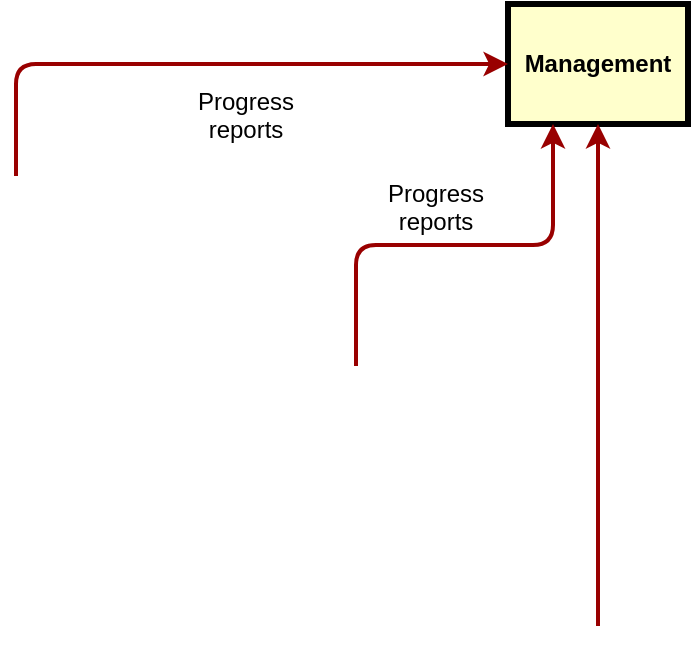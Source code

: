 <mxfile version="11.2.2" type="github" pages="1"><diagram name="Page-1" id="c7558073-3199-34d8-9f00-42111426c3f3"><mxGraphModel dx="720" dy="593" grid="1" gridSize="10" guides="1" tooltips="1" connect="1" arrows="1" fold="1" page="1" pageScale="1" pageWidth="826" pageHeight="1169" background="#ffffff" math="0" shadow="0"><root><mxCell id="0"/><mxCell id="1" parent="0"/><mxCell id="12" value="Management" style="whiteSpace=wrap;align=center;verticalAlign=middle;fontStyle=1;strokeWidth=3;fillColor=#FFFFCC" parent="1" vertex="1"><mxGeometry x="691" y="60.0" width="90" height="60" as="geometry"/></mxCell><mxCell id="62" value="Progress&#xA;reports" style="text;spacingTop=-5;align=center" parent="1" vertex="1"><mxGeometry x="545.0" y="100.0" width="30" height="20" as="geometry"/></mxCell><mxCell id="63" value="Progress&#xA;reports" style="text;spacingTop=-5;align=center" parent="1" vertex="1"><mxGeometry x="640" y="146.0" width="30" height="20" as="geometry"/></mxCell><mxCell id="65" value="" style="edgeStyle=elbowEdgeStyle;elbow=horizontal;strokeColor=#990000;strokeWidth=2" parent="1" target="12" edge="1"><mxGeometry width="100" height="100" relative="1" as="geometry"><mxPoint x="445" y="146" as="sourcePoint"/><mxPoint x="360" y="80.0" as="targetPoint"/><Array as="points"><mxPoint x="445" y="140"/></Array></mxGeometry></mxCell><mxCell id="66" value="" style="edgeStyle=elbowEdgeStyle;elbow=vertical;entryX=0.25;entryY=1;strokeColor=#990000;strokeWidth=2" parent="1" target="12" edge="1"><mxGeometry width="100" height="100" relative="1" as="geometry"><mxPoint x="615" y="241" as="sourcePoint"/><mxPoint x="630" y="150" as="targetPoint"/></mxGeometry></mxCell><mxCell id="67" value="" style="edgeStyle=elbowEdgeStyle;elbow=horizontal;strokeColor=#990000;strokeWidth=2" parent="1" target="12" edge="1"><mxGeometry width="100" height="100" relative="1" as="geometry"><mxPoint x="736" y="371" as="sourcePoint"/><mxPoint x="760.0" y="260" as="targetPoint"/></mxGeometry></mxCell></root></mxGraphModel></diagram></mxfile>
